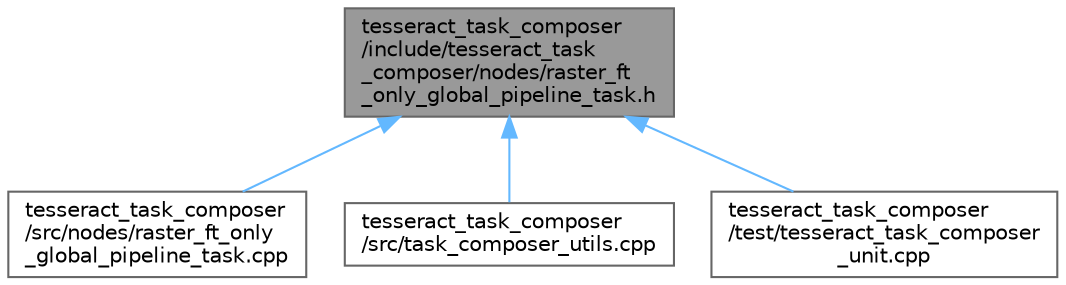 digraph "tesseract_task_composer/include/tesseract_task_composer/nodes/raster_ft_only_global_pipeline_task.h"
{
 // LATEX_PDF_SIZE
  bgcolor="transparent";
  edge [fontname=Helvetica,fontsize=10,labelfontname=Helvetica,labelfontsize=10];
  node [fontname=Helvetica,fontsize=10,shape=box,height=0.2,width=0.4];
  Node1 [label="tesseract_task_composer\l/include/tesseract_task\l_composer/nodes/raster_ft\l_only_global_pipeline_task.h",height=0.2,width=0.4,color="gray40", fillcolor="grey60", style="filled", fontcolor="black",tooltip="Raster only global motion planning task with freespace transitions."];
  Node1 -> Node2 [dir="back",color="steelblue1",style="solid"];
  Node2 [label="tesseract_task_composer\l/src/nodes/raster_ft_only\l_global_pipeline_task.cpp",height=0.2,width=0.4,color="grey40", fillcolor="white", style="filled",URL="$d5/d2e/raster__ft__only__global__pipeline__task_8cpp.html",tooltip=" "];
  Node1 -> Node3 [dir="back",color="steelblue1",style="solid"];
  Node3 [label="tesseract_task_composer\l/src/task_composer_utils.cpp",height=0.2,width=0.4,color="grey40", fillcolor="white", style="filled",URL="$d7/d3a/task__composer__utils_8cpp.html",tooltip="A task composer utils."];
  Node1 -> Node4 [dir="back",color="steelblue1",style="solid"];
  Node4 [label="tesseract_task_composer\l/test/tesseract_task_composer\l_unit.cpp",height=0.2,width=0.4,color="grey40", fillcolor="white", style="filled",URL="$d7/db5/tesseract__task__composer__unit_8cpp.html",tooltip=" "];
}
